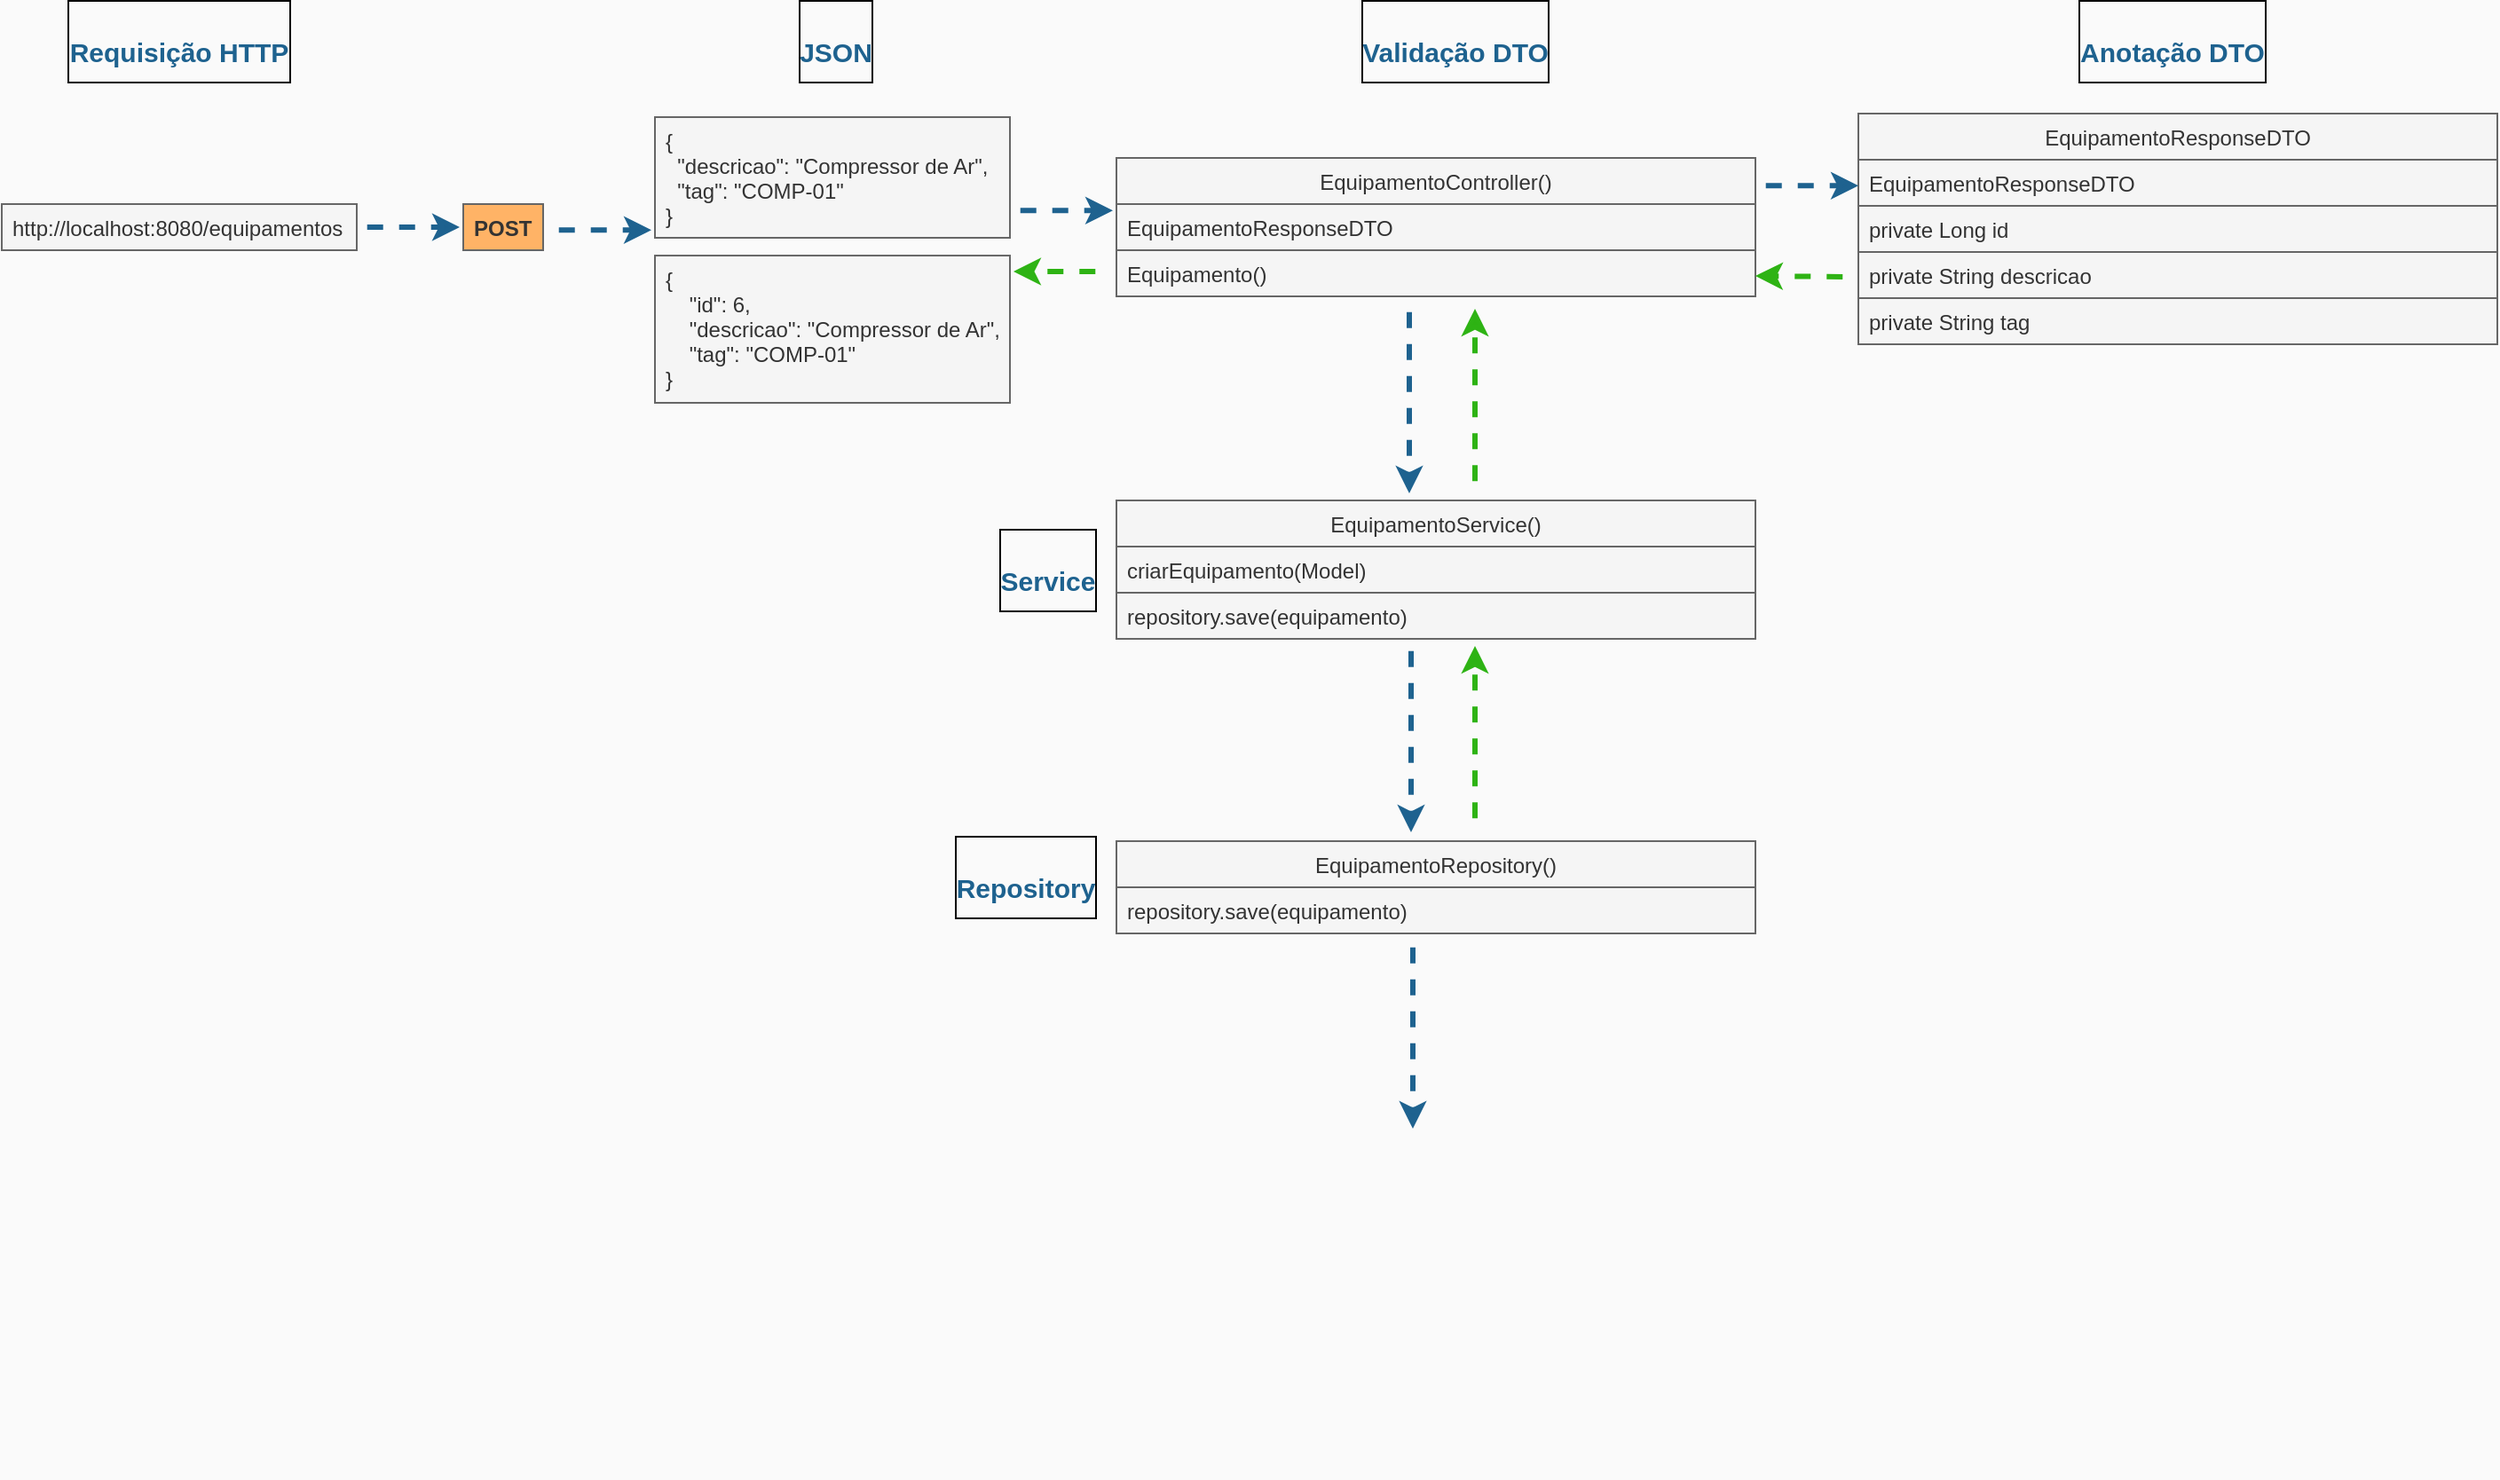 <mxfile version="24.7.17">
  <diagram id="nxFTu9ZOe8f5wOysTsA-" name="Page-1">
    <mxGraphModel dx="1969" dy="1183" grid="0" gridSize="10" guides="1" tooltips="1" connect="1" arrows="1" fold="1" page="0" pageScale="1" pageWidth="850" pageHeight="1100" background="#FAFAFA" math="0" shadow="0">
      <root>
        <mxCell id="0" />
        <mxCell id="1" parent="0" />
        <mxCell id="144" value="&lt;b&gt;&lt;font style=&quot;font-size: 15px;&quot;&gt;Requisição HTTP&lt;/font&gt;&lt;/b&gt;" style="text;html=1;strokeColor=none;fillColor=none;align=center;verticalAlign=middle;whiteSpace=wrap;rounded=0;dashed=1;comic=0;sketch=0;fontColor=#1E628F;fontSize=37;labelBorderColor=default;" parent="1" vertex="1">
          <mxGeometry x="-75" y="323" width="180" height="30" as="geometry" />
        </mxCell>
        <mxCell id="162" value="EquipamentoController()" style="swimlane;fontStyle=0;childLayout=stackLayout;horizontal=1;startSize=26;fillColor=#f5f5f5;horizontalStack=0;resizeParent=1;resizeParentMax=0;resizeLast=0;collapsible=1;marginBottom=0;comic=0;sketch=0;strokeColor=#666666;fontColor=#333333;" parent="1" vertex="1">
          <mxGeometry x="543" y="404" width="360" height="78" as="geometry" />
        </mxCell>
        <mxCell id="163" value="EquipamentoResponseDTO" style="text;strokeColor=#666666;fillColor=#f5f5f5;align=left;verticalAlign=top;spacingLeft=4;spacingRight=4;overflow=hidden;rotatable=0;points=[[0,0.5],[1,0.5]];portConstraint=eastwest;comic=0;sketch=0;fontColor=#333333;" parent="162" vertex="1">
          <mxGeometry y="26" width="360" height="26" as="geometry" />
        </mxCell>
        <mxCell id="164" value="Equipamento()" style="text;strokeColor=#666666;fillColor=#f5f5f5;align=left;verticalAlign=top;spacingLeft=4;spacingRight=4;overflow=hidden;rotatable=0;points=[[0,0.5],[1,0.5]];portConstraint=eastwest;comic=0;sketch=0;fontColor=#333333;" parent="162" vertex="1">
          <mxGeometry y="52" width="360" height="26" as="geometry" />
        </mxCell>
        <mxCell id="189" value="http://localhost:8080/equipamentos" style="text;strokeColor=#666666;fillColor=#f5f5f5;align=left;verticalAlign=top;spacingLeft=4;spacingRight=4;overflow=hidden;rotatable=0;points=[[0,0.5],[1,0.5]];portConstraint=eastwest;comic=0;sketch=0;fontColor=#333333;" parent="1" vertex="1">
          <mxGeometry x="-85" y="430" width="200" height="26" as="geometry" />
        </mxCell>
        <mxCell id="279" value="" style="endArrow=classic;html=1;dashed=1;strokeColor=#1E628F;fontSize=12;fontColor=#d67d24;flowAnimation=1;exitX=1;exitY=0.5;exitDx=0;exitDy=0;strokeWidth=3;" parent="1" source="189" edge="1">
          <mxGeometry relative="1" as="geometry">
            <mxPoint x="281" y="494" as="sourcePoint" />
            <mxPoint x="173" y="443" as="targetPoint" />
            <Array as="points" />
          </mxGeometry>
        </mxCell>
        <mxCell id="280" value="POST" style="text;align=left;verticalAlign=top;spacingLeft=4;spacingRight=4;overflow=hidden;rotatable=0;points=[[0,0.5],[1,0.5]];portConstraint=eastwest;comic=0;sketch=0;fontStyle=1;fillColor=#FFB366;fontColor=#333333;strokeColor=#666666;" parent="1" vertex="1">
          <mxGeometry x="175" y="430" width="45" height="26" as="geometry" />
        </mxCell>
        <mxCell id="281" value="{&#xa;  &quot;descricao&quot;: &quot;Compressor de Ar&quot;,&#xa;  &quot;tag&quot;: &quot;COMP-01&quot;&#xa;}" style="text;strokeColor=#666666;fillColor=#f5f5f5;align=left;verticalAlign=top;spacingLeft=4;spacingRight=4;overflow=hidden;rotatable=0;points=[[0,0.5],[1,0.5]];portConstraint=eastwest;comic=0;sketch=0;fontColor=#333333;" parent="1" vertex="1">
          <mxGeometry x="283" y="381" width="200" height="68" as="geometry" />
        </mxCell>
        <mxCell id="282" value="EquipamentoResponseDTO" style="swimlane;fontStyle=0;childLayout=stackLayout;horizontal=1;startSize=26;fillColor=#f5f5f5;horizontalStack=0;resizeParent=1;resizeParentMax=0;resizeLast=0;collapsible=1;marginBottom=0;comic=0;sketch=0;strokeColor=#666666;fontColor=#333333;" parent="1" vertex="1">
          <mxGeometry x="961" y="379" width="360" height="78" as="geometry">
            <mxRectangle x="1092" y="406" width="185" height="26" as="alternateBounds" />
          </mxGeometry>
        </mxCell>
        <mxCell id="283" value="EquipamentoResponseDTO" style="text;strokeColor=#666666;fillColor=#f5f5f5;align=left;verticalAlign=top;spacingLeft=4;spacingRight=4;overflow=hidden;rotatable=0;points=[[0,0.5],[1,0.5]];portConstraint=eastwest;comic=0;sketch=0;fontColor=#333333;" parent="282" vertex="1">
          <mxGeometry y="26" width="360" height="26" as="geometry" />
        </mxCell>
        <mxCell id="284" value="private Long id" style="text;strokeColor=#666666;fillColor=#f5f5f5;align=left;verticalAlign=top;spacingLeft=4;spacingRight=4;overflow=hidden;rotatable=0;points=[[0,0.5],[1,0.5]];portConstraint=eastwest;comic=0;sketch=0;fontColor=#333333;" parent="282" vertex="1">
          <mxGeometry y="52" width="360" height="26" as="geometry" />
        </mxCell>
        <mxCell id="290" value="" style="edgeStyle=none;html=1;fontColor=#FF8000;" parent="282" source="282" edge="1">
          <mxGeometry relative="1" as="geometry">
            <mxPoint x="180" y="78" as="targetPoint" />
          </mxGeometry>
        </mxCell>
        <mxCell id="291" value="private String descricao" style="text;strokeColor=#666666;fillColor=#f5f5f5;align=left;verticalAlign=top;spacingLeft=4;spacingRight=4;overflow=hidden;rotatable=0;points=[[0,0.5],[1,0.5]];portConstraint=eastwest;comic=0;sketch=0;fontColor=#333333;" parent="1" vertex="1">
          <mxGeometry x="961" y="457" width="360" height="26" as="geometry" />
        </mxCell>
        <mxCell id="293" value="private String tag" style="text;strokeColor=#666666;fillColor=#f5f5f5;align=left;verticalAlign=top;spacingLeft=4;spacingRight=4;overflow=hidden;rotatable=0;points=[[0,0.5],[1,0.5]];portConstraint=eastwest;comic=0;sketch=0;fontColor=#333333;" parent="1" vertex="1">
          <mxGeometry x="961" y="483" width="360" height="26" as="geometry" />
        </mxCell>
        <mxCell id="295" value="" style="endArrow=classic;html=1;dashed=1;strokeColor=#1E628F;fontSize=12;fontColor=#d67d24;flowAnimation=1;exitX=1;exitY=0.5;exitDx=0;exitDy=0;strokeWidth=3;" parent="1" edge="1">
          <mxGeometry relative="1" as="geometry">
            <mxPoint x="223" y="444.6" as="sourcePoint" />
            <mxPoint x="281" y="444.6" as="targetPoint" />
            <Array as="points" />
          </mxGeometry>
        </mxCell>
        <mxCell id="296" value="" style="endArrow=classic;html=1;dashed=1;strokeColor=#1E628F;fontSize=12;fontColor=#d67d24;flowAnimation=1;exitX=1;exitY=0.5;exitDx=0;exitDy=0;strokeWidth=3;" parent="1" edge="1">
          <mxGeometry relative="1" as="geometry">
            <mxPoint x="483" y="433.6" as="sourcePoint" />
            <mxPoint x="541" y="433.6" as="targetPoint" />
            <Array as="points" />
          </mxGeometry>
        </mxCell>
        <mxCell id="297" value="" style="endArrow=classic;html=1;dashed=1;strokeColor=#1E628F;fontSize=12;fontColor=#d67d24;flowAnimation=1;exitX=1;exitY=0.5;exitDx=0;exitDy=0;strokeWidth=3;" parent="1" edge="1">
          <mxGeometry relative="1" as="geometry">
            <mxPoint x="903" y="419.6" as="sourcePoint" />
            <mxPoint x="961" y="419.6" as="targetPoint" />
            <Array as="points" />
          </mxGeometry>
        </mxCell>
        <mxCell id="298" value="&lt;b&gt;&lt;font style=&quot;font-size: 15px;&quot;&gt;Anotação DTO&lt;/font&gt;&lt;/b&gt;" style="text;html=1;strokeColor=none;fillColor=none;align=center;verticalAlign=middle;whiteSpace=wrap;rounded=0;dashed=1;comic=0;sketch=0;fontColor=#1E628F;fontSize=37;labelBorderColor=default;" parent="1" vertex="1">
          <mxGeometry x="1048" y="323" width="180" height="30" as="geometry" />
        </mxCell>
        <mxCell id="299" value="&lt;span style=&quot;font-size: 15px;&quot;&gt;&lt;b&gt;JSON&lt;/b&gt;&lt;/span&gt;" style="text;html=1;strokeColor=none;fillColor=none;align=center;verticalAlign=middle;whiteSpace=wrap;rounded=0;dashed=1;comic=0;sketch=0;fontColor=#1E628F;fontSize=37;labelBorderColor=default;" parent="1" vertex="1">
          <mxGeometry x="295" y="323" width="180" height="30" as="geometry" />
        </mxCell>
        <mxCell id="300" value="&lt;b&gt;&lt;font style=&quot;font-size: 15px;&quot;&gt;Validação DTO&lt;/font&gt;&lt;/b&gt;" style="text;html=1;strokeColor=none;fillColor=none;align=center;verticalAlign=middle;whiteSpace=wrap;rounded=0;dashed=1;comic=0;sketch=0;fontColor=#1E628F;fontSize=37;labelBorderColor=default;" parent="1" vertex="1">
          <mxGeometry x="644" y="323" width="180" height="30" as="geometry" />
        </mxCell>
        <mxCell id="301" value="" style="endArrow=classic;html=1;dashed=1;strokeColor=#2EB314;fontSize=12;fontColor=#d67d24;flowAnimation=1;strokeWidth=3;entryX=1;entryY=0.75;entryDx=0;entryDy=0;fillColor=#d5e8d4;" parent="1" edge="1">
          <mxGeometry relative="1" as="geometry">
            <mxPoint x="958" y="471" as="sourcePoint" />
            <mxPoint x="903" y="470.5" as="targetPoint" />
            <Array as="points" />
          </mxGeometry>
        </mxCell>
        <mxCell id="302" value="EquipamentoService()" style="swimlane;fontStyle=0;childLayout=stackLayout;horizontal=1;startSize=26;fillColor=#f5f5f5;horizontalStack=0;resizeParent=1;resizeParentMax=0;resizeLast=0;collapsible=1;marginBottom=0;comic=0;sketch=0;strokeColor=#666666;fontColor=#333333;" parent="1" vertex="1">
          <mxGeometry x="543" y="597" width="360" height="78" as="geometry" />
        </mxCell>
        <mxCell id="303" value="criarEquipamento(Model)" style="text;strokeColor=#666666;fillColor=#f5f5f5;align=left;verticalAlign=top;spacingLeft=4;spacingRight=4;overflow=hidden;rotatable=0;points=[[0,0.5],[1,0.5]];portConstraint=eastwest;comic=0;sketch=0;fontColor=#333333;" parent="302" vertex="1">
          <mxGeometry y="26" width="360" height="26" as="geometry" />
        </mxCell>
        <mxCell id="304" value="repository.save(equipamento)" style="text;strokeColor=#666666;fillColor=#f5f5f5;align=left;verticalAlign=top;spacingLeft=4;spacingRight=4;overflow=hidden;rotatable=0;points=[[0,0.5],[1,0.5]];portConstraint=eastwest;comic=0;sketch=0;fontColor=#333333;" parent="302" vertex="1">
          <mxGeometry y="52" width="360" height="26" as="geometry" />
        </mxCell>
        <mxCell id="305" value="" style="endArrow=classic;html=1;dashed=1;strokeColor=#1E628F;fontSize=12;fontColor=#d67d24;flowAnimation=1;strokeWidth=3;" parent="1" edge="1">
          <mxGeometry relative="1" as="geometry">
            <mxPoint x="708" y="485" as="sourcePoint" />
            <mxPoint x="708" y="593" as="targetPoint" />
            <Array as="points" />
          </mxGeometry>
        </mxCell>
        <mxCell id="306" value="EquipamentoRepository()" style="swimlane;fontStyle=0;childLayout=stackLayout;horizontal=1;startSize=26;fillColor=#f5f5f5;horizontalStack=0;resizeParent=1;resizeParentMax=0;resizeLast=0;collapsible=1;marginBottom=0;comic=0;sketch=0;strokeColor=#666666;fontColor=#333333;" parent="1" vertex="1">
          <mxGeometry x="543" y="789" width="360" height="52" as="geometry" />
        </mxCell>
        <mxCell id="307" value="repository.save(equipamento)" style="text;strokeColor=#666666;fillColor=#f5f5f5;align=left;verticalAlign=top;spacingLeft=4;spacingRight=4;overflow=hidden;rotatable=0;points=[[0,0.5],[1,0.5]];portConstraint=eastwest;comic=0;sketch=0;fontColor=#333333;" parent="306" vertex="1">
          <mxGeometry y="26" width="360" height="26" as="geometry" />
        </mxCell>
        <mxCell id="311" value="" style="shape=image;verticalLabelPosition=bottom;labelBackgroundColor=default;verticalAlign=top;aspect=fixed;imageAspect=0;image=https://www.driven.com.br/wp-content/uploads/2023/04/postgres-sql.png;" parent="1" vertex="1">
          <mxGeometry x="543" y="951" width="349.63" height="197" as="geometry" />
        </mxCell>
        <mxCell id="312" value="" style="endArrow=classic;html=1;dashed=1;strokeColor=#1E628F;fontSize=12;fontColor=#d67d24;flowAnimation=1;strokeWidth=3;" parent="1" edge="1">
          <mxGeometry relative="1" as="geometry">
            <mxPoint x="709" y="676.02" as="sourcePoint" />
            <mxPoint x="709" y="784.02" as="targetPoint" />
            <Array as="points" />
          </mxGeometry>
        </mxCell>
        <mxCell id="313" value="&lt;b&gt;&lt;font style=&quot;font-size: 15px;&quot;&gt;Service&lt;/font&gt;&lt;/b&gt;" style="text;html=1;strokeColor=none;fillColor=none;align=center;verticalAlign=middle;whiteSpace=wrap;rounded=0;dashed=1;comic=0;sketch=0;fontColor=#1E628F;fontSize=37;labelBorderColor=default;" parent="1" vertex="1">
          <mxGeometry x="467" y="621" width="75" height="30" as="geometry" />
        </mxCell>
        <mxCell id="314" value="&lt;b&gt;&lt;font style=&quot;font-size: 15px;&quot;&gt;Repository&lt;/font&gt;&lt;/b&gt;" style="text;html=1;strokeColor=none;fillColor=none;align=center;verticalAlign=middle;whiteSpace=wrap;rounded=0;dashed=1;comic=0;sketch=0;fontColor=#1E628F;fontSize=37;labelBorderColor=default;" parent="1" vertex="1">
          <mxGeometry x="443" y="794" width="98" height="30" as="geometry" />
        </mxCell>
        <mxCell id="315" value="" style="endArrow=classic;html=1;dashed=1;strokeColor=#1E628F;fontSize=12;fontColor=#d67d24;flowAnimation=1;strokeWidth=3;" parent="1" edge="1">
          <mxGeometry relative="1" as="geometry">
            <mxPoint x="710" y="843" as="sourcePoint" />
            <mxPoint x="710" y="951.0" as="targetPoint" />
            <Array as="points" />
          </mxGeometry>
        </mxCell>
        <mxCell id="316" value="" style="endArrow=classic;html=1;dashed=1;strokeColor=#2EB314;fontSize=12;fontColor=#d67d24;flowAnimation=1;strokeWidth=3;" parent="1" edge="1">
          <mxGeometry relative="1" as="geometry">
            <mxPoint x="745" y="782" as="sourcePoint" />
            <mxPoint x="745" y="679" as="targetPoint" />
            <Array as="points" />
          </mxGeometry>
        </mxCell>
        <mxCell id="317" value="" style="endArrow=classic;html=1;dashed=1;strokeColor=#2EB314;fontSize=12;fontColor=#d67d24;flowAnimation=1;strokeWidth=3;" parent="1" edge="1">
          <mxGeometry relative="1" as="geometry">
            <mxPoint x="745" y="592" as="sourcePoint" />
            <mxPoint x="745" y="489" as="targetPoint" />
            <Array as="points" />
          </mxGeometry>
        </mxCell>
        <mxCell id="318" value="" style="endArrow=classic;html=1;dashed=1;strokeColor=#2EB314;fontSize=12;fontColor=#d67d24;flowAnimation=1;strokeWidth=3;" parent="1" edge="1">
          <mxGeometry relative="1" as="geometry">
            <mxPoint x="537" y="468" as="sourcePoint" />
            <mxPoint x="485" y="468" as="targetPoint" />
            <Array as="points" />
          </mxGeometry>
        </mxCell>
        <mxCell id="319" value="{&#xa;    &quot;id&quot;: 6,&#xa;    &quot;descricao&quot;: &quot;Compressor de Ar&quot;,&#xa;    &quot;tag&quot;: &quot;COMP-01&quot;&#xa;}" style="text;strokeColor=#666666;fillColor=#f5f5f5;align=left;verticalAlign=top;spacingLeft=4;spacingRight=4;overflow=hidden;rotatable=0;points=[[0,0.5],[1,0.5]];portConstraint=eastwest;comic=0;sketch=0;fontColor=#333333;" parent="1" vertex="1">
          <mxGeometry x="283" y="459.02" width="200" height="82.98" as="geometry" />
        </mxCell>
      </root>
    </mxGraphModel>
  </diagram>
</mxfile>
